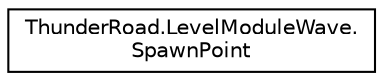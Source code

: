 digraph "Graphical Class Hierarchy"
{
 // LATEX_PDF_SIZE
  edge [fontname="Helvetica",fontsize="10",labelfontname="Helvetica",labelfontsize="10"];
  node [fontname="Helvetica",fontsize="10",shape=record];
  rankdir="LR";
  Node0 [label="ThunderRoad.LevelModuleWave.\lSpawnPoint",height=0.2,width=0.4,color="black", fillcolor="white", style="filled",URL="$class_thunder_road_1_1_level_module_wave_1_1_spawn_point.html",tooltip="Class SpawnPoint."];
}
